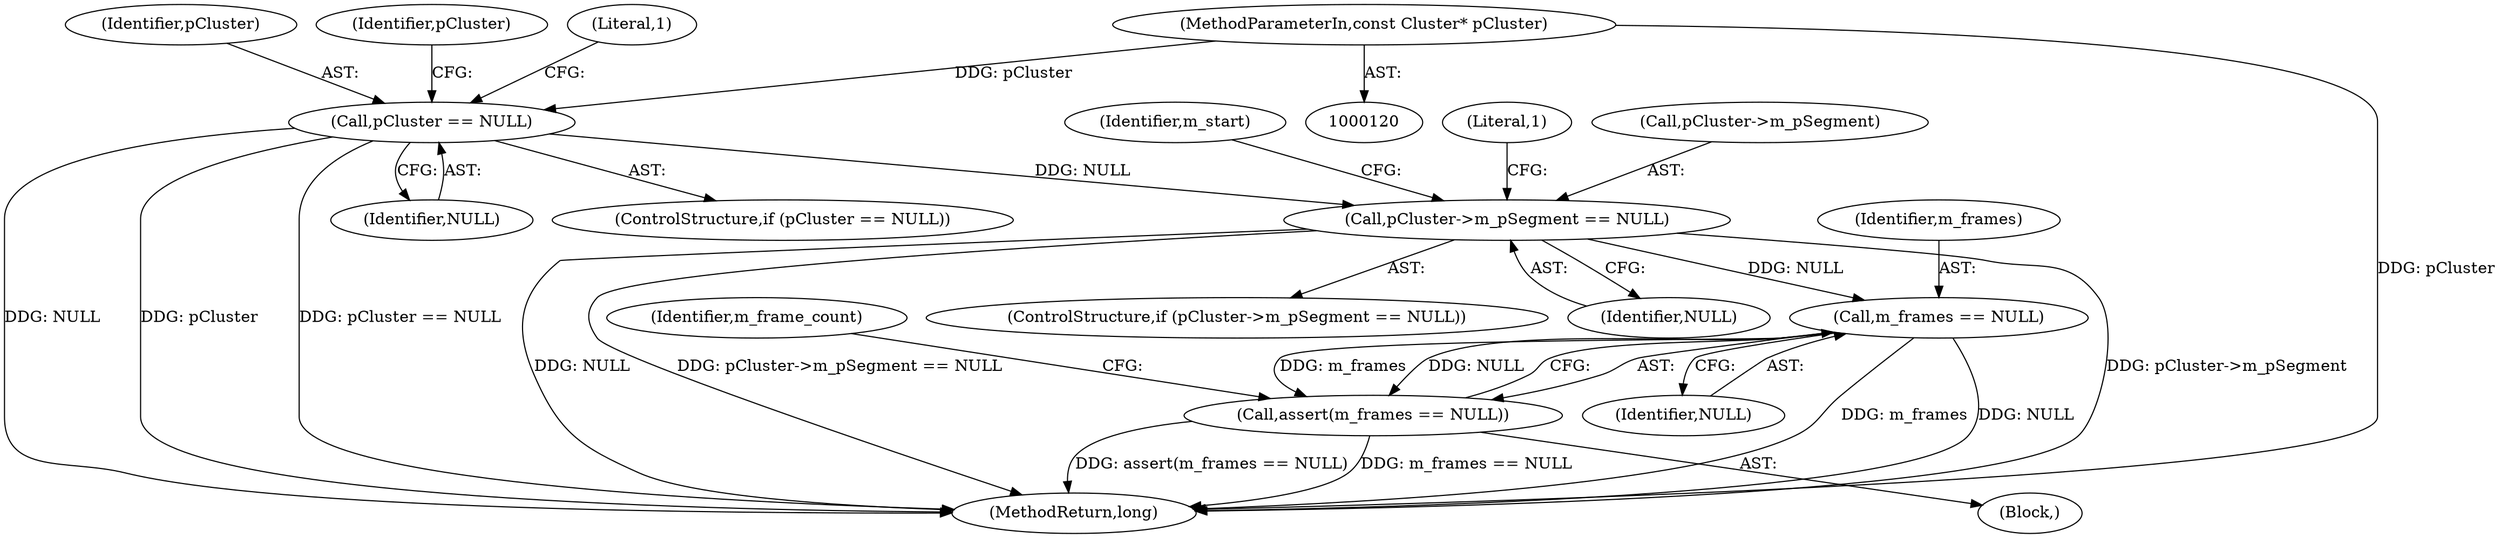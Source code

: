 digraph "0_Android_cc274e2abe8b2a6698a5c47d8aa4bb45f1f9538d_33@pointer" {
"1000131" [label="(Call,pCluster->m_pSegment == NULL)"];
"1000124" [label="(Call,pCluster == NULL)"];
"1000121" [label="(MethodParameterIn,const Cluster* pCluster)"];
"1000152" [label="(Call,m_frames == NULL)"];
"1000151" [label="(Call,assert(m_frames == NULL))"];
"1000122" [label="(Block,)"];
"1000126" [label="(Identifier,NULL)"];
"1000152" [label="(Call,m_frames == NULL)"];
"1000125" [label="(Identifier,pCluster)"];
"1000133" [label="(Identifier,pCluster)"];
"1000154" [label="(Identifier,NULL)"];
"1000151" [label="(Call,assert(m_frames == NULL))"];
"1000131" [label="(Call,pCluster->m_pSegment == NULL)"];
"1000138" [label="(Literal,1)"];
"1000129" [label="(Literal,1)"];
"1000153" [label="(Identifier,m_frames)"];
"1000121" [label="(MethodParameterIn,const Cluster* pCluster)"];
"1000130" [label="(ControlStructure,if (pCluster->m_pSegment == NULL))"];
"1000123" [label="(ControlStructure,if (pCluster == NULL))"];
"1000135" [label="(Identifier,NULL)"];
"1000157" [label="(Identifier,m_frame_count)"];
"1000132" [label="(Call,pCluster->m_pSegment)"];
"1000942" [label="(MethodReturn,long)"];
"1000141" [label="(Identifier,m_start)"];
"1000124" [label="(Call,pCluster == NULL)"];
"1000131" -> "1000130"  [label="AST: "];
"1000131" -> "1000135"  [label="CFG: "];
"1000132" -> "1000131"  [label="AST: "];
"1000135" -> "1000131"  [label="AST: "];
"1000138" -> "1000131"  [label="CFG: "];
"1000141" -> "1000131"  [label="CFG: "];
"1000131" -> "1000942"  [label="DDG: pCluster->m_pSegment"];
"1000131" -> "1000942"  [label="DDG: NULL"];
"1000131" -> "1000942"  [label="DDG: pCluster->m_pSegment == NULL"];
"1000124" -> "1000131"  [label="DDG: NULL"];
"1000131" -> "1000152"  [label="DDG: NULL"];
"1000124" -> "1000123"  [label="AST: "];
"1000124" -> "1000126"  [label="CFG: "];
"1000125" -> "1000124"  [label="AST: "];
"1000126" -> "1000124"  [label="AST: "];
"1000129" -> "1000124"  [label="CFG: "];
"1000133" -> "1000124"  [label="CFG: "];
"1000124" -> "1000942"  [label="DDG: NULL"];
"1000124" -> "1000942"  [label="DDG: pCluster"];
"1000124" -> "1000942"  [label="DDG: pCluster == NULL"];
"1000121" -> "1000124"  [label="DDG: pCluster"];
"1000121" -> "1000120"  [label="AST: "];
"1000121" -> "1000942"  [label="DDG: pCluster"];
"1000152" -> "1000151"  [label="AST: "];
"1000152" -> "1000154"  [label="CFG: "];
"1000153" -> "1000152"  [label="AST: "];
"1000154" -> "1000152"  [label="AST: "];
"1000151" -> "1000152"  [label="CFG: "];
"1000152" -> "1000942"  [label="DDG: m_frames"];
"1000152" -> "1000942"  [label="DDG: NULL"];
"1000152" -> "1000151"  [label="DDG: m_frames"];
"1000152" -> "1000151"  [label="DDG: NULL"];
"1000151" -> "1000122"  [label="AST: "];
"1000157" -> "1000151"  [label="CFG: "];
"1000151" -> "1000942"  [label="DDG: assert(m_frames == NULL)"];
"1000151" -> "1000942"  [label="DDG: m_frames == NULL"];
}
